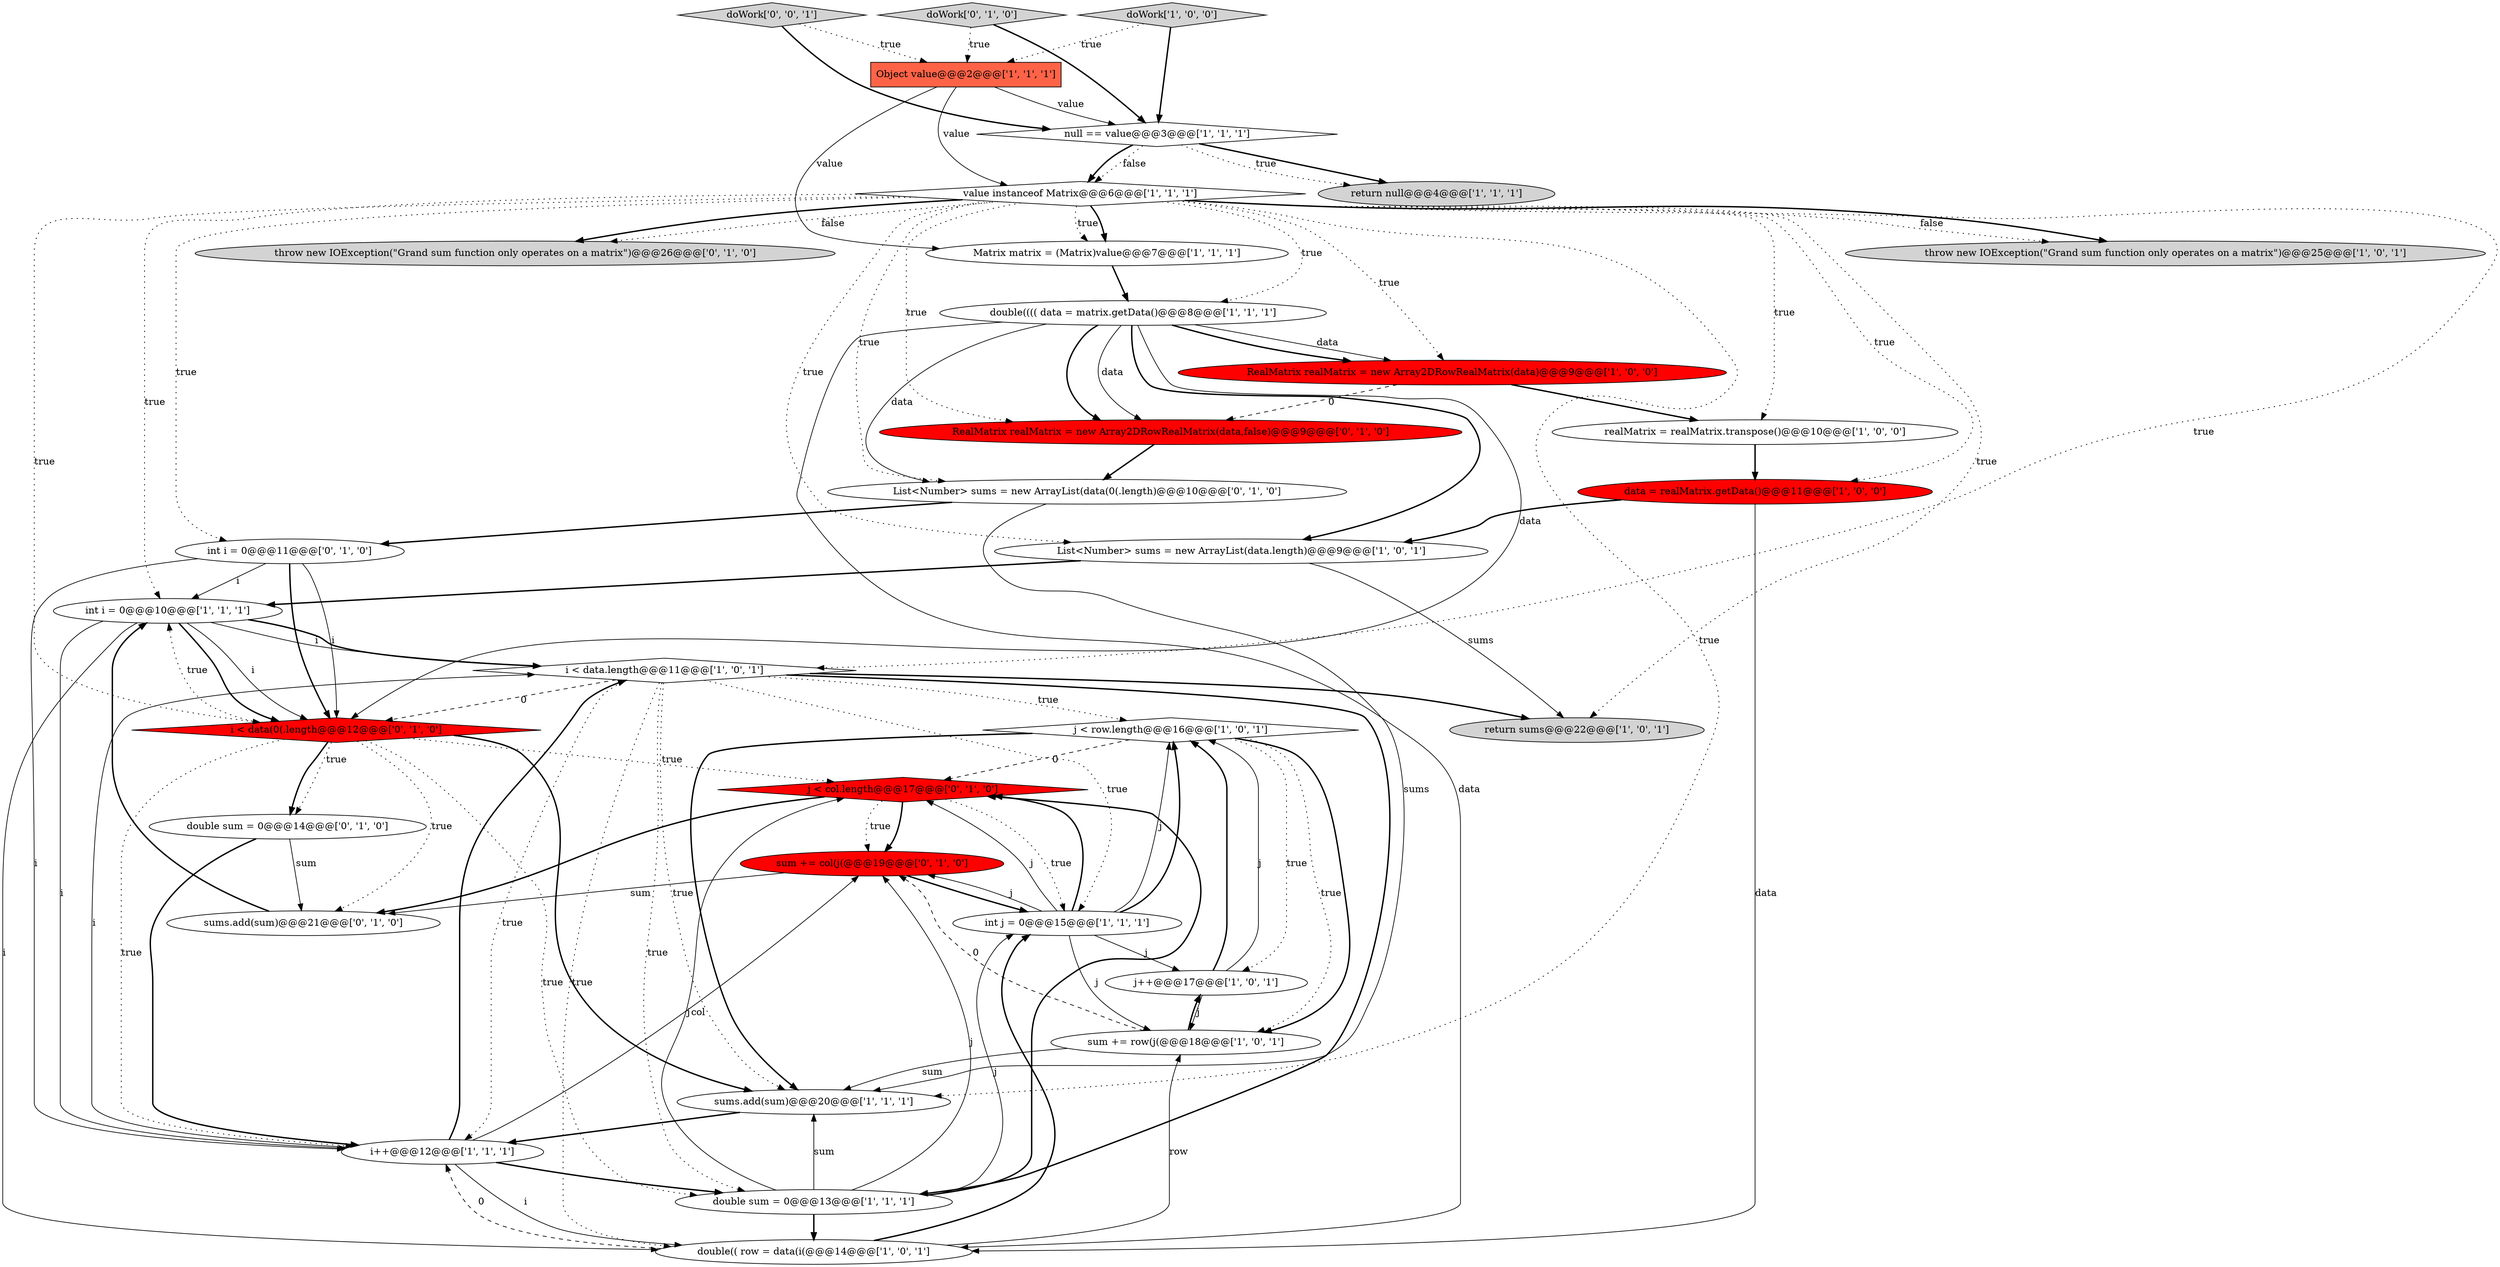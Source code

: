 digraph {
11 [style = filled, label = "int i = 0@@@10@@@['1', '1', '1']", fillcolor = white, shape = ellipse image = "AAA0AAABBB1BBB"];
21 [style = filled, label = "RealMatrix realMatrix = new Array2DRowRealMatrix(data)@@@9@@@['1', '0', '0']", fillcolor = red, shape = ellipse image = "AAA1AAABBB1BBB"];
23 [style = filled, label = "j < col.length@@@17@@@['0', '1', '0']", fillcolor = red, shape = diamond image = "AAA1AAABBB2BBB"];
1 [style = filled, label = "j < row.length@@@16@@@['1', '0', '1']", fillcolor = white, shape = diamond image = "AAA0AAABBB1BBB"];
13 [style = filled, label = "i < data.length@@@11@@@['1', '0', '1']", fillcolor = white, shape = diamond image = "AAA0AAABBB1BBB"];
28 [style = filled, label = "i < data(0(.length@@@12@@@['0', '1', '0']", fillcolor = red, shape = diamond image = "AAA1AAABBB2BBB"];
24 [style = filled, label = "throw new IOException(\"Grand sum function only operates on a matrix\")@@@26@@@['0', '1', '0']", fillcolor = lightgray, shape = ellipse image = "AAA0AAABBB2BBB"];
31 [style = filled, label = "sum += col(j(@@@19@@@['0', '1', '0']", fillcolor = red, shape = ellipse image = "AAA1AAABBB2BBB"];
18 [style = filled, label = "return null@@@4@@@['1', '1', '1']", fillcolor = lightgray, shape = ellipse image = "AAA0AAABBB1BBB"];
27 [style = filled, label = "List<Number> sums = new ArrayList(data(0(.length)@@@10@@@['0', '1', '0']", fillcolor = white, shape = ellipse image = "AAA0AAABBB2BBB"];
0 [style = filled, label = "double sum = 0@@@13@@@['1', '1', '1']", fillcolor = white, shape = ellipse image = "AAA0AAABBB1BBB"];
15 [style = filled, label = "sum += row(j(@@@18@@@['1', '0', '1']", fillcolor = white, shape = ellipse image = "AAA0AAABBB1BBB"];
33 [style = filled, label = "doWork['0', '0', '1']", fillcolor = lightgray, shape = diamond image = "AAA0AAABBB3BBB"];
7 [style = filled, label = "i++@@@12@@@['1', '1', '1']", fillcolor = white, shape = ellipse image = "AAA0AAABBB1BBB"];
12 [style = filled, label = "int j = 0@@@15@@@['1', '1', '1']", fillcolor = white, shape = ellipse image = "AAA0AAABBB1BBB"];
17 [style = filled, label = "value instanceof Matrix@@@6@@@['1', '1', '1']", fillcolor = white, shape = diamond image = "AAA0AAABBB1BBB"];
22 [style = filled, label = "double(( row = data(i(@@@14@@@['1', '0', '1']", fillcolor = white, shape = ellipse image = "AAA0AAABBB1BBB"];
4 [style = filled, label = "sums.add(sum)@@@20@@@['1', '1', '1']", fillcolor = white, shape = ellipse image = "AAA0AAABBB1BBB"];
29 [style = filled, label = "sums.add(sum)@@@21@@@['0', '1', '0']", fillcolor = white, shape = ellipse image = "AAA0AAABBB2BBB"];
26 [style = filled, label = "RealMatrix realMatrix = new Array2DRowRealMatrix(data,false)@@@9@@@['0', '1', '0']", fillcolor = red, shape = ellipse image = "AAA1AAABBB2BBB"];
14 [style = filled, label = "j++@@@17@@@['1', '0', '1']", fillcolor = white, shape = ellipse image = "AAA0AAABBB1BBB"];
5 [style = filled, label = "Object value@@@2@@@['1', '1', '1']", fillcolor = tomato, shape = box image = "AAA0AAABBB1BBB"];
3 [style = filled, label = "realMatrix = realMatrix.transpose()@@@10@@@['1', '0', '0']", fillcolor = white, shape = ellipse image = "AAA0AAABBB1BBB"];
32 [style = filled, label = "doWork['0', '1', '0']", fillcolor = lightgray, shape = diamond image = "AAA0AAABBB2BBB"];
19 [style = filled, label = "Matrix matrix = (Matrix)value@@@7@@@['1', '1', '1']", fillcolor = white, shape = ellipse image = "AAA0AAABBB1BBB"];
20 [style = filled, label = "double(((( data = matrix.getData()@@@8@@@['1', '1', '1']", fillcolor = white, shape = ellipse image = "AAA0AAABBB1BBB"];
30 [style = filled, label = "double sum = 0@@@14@@@['0', '1', '0']", fillcolor = white, shape = ellipse image = "AAA0AAABBB2BBB"];
9 [style = filled, label = "return sums@@@22@@@['1', '0', '1']", fillcolor = lightgray, shape = ellipse image = "AAA0AAABBB1BBB"];
8 [style = filled, label = "null == value@@@3@@@['1', '1', '1']", fillcolor = white, shape = diamond image = "AAA0AAABBB1BBB"];
25 [style = filled, label = "int i = 0@@@11@@@['0', '1', '0']", fillcolor = white, shape = ellipse image = "AAA0AAABBB2BBB"];
16 [style = filled, label = "doWork['1', '0', '0']", fillcolor = lightgray, shape = diamond image = "AAA0AAABBB1BBB"];
2 [style = filled, label = "List<Number> sums = new ArrayList(data.length)@@@9@@@['1', '0', '1']", fillcolor = white, shape = ellipse image = "AAA0AAABBB1BBB"];
6 [style = filled, label = "data = realMatrix.getData()@@@11@@@['1', '0', '0']", fillcolor = red, shape = ellipse image = "AAA1AAABBB1BBB"];
10 [style = filled, label = "throw new IOException(\"Grand sum function only operates on a matrix\")@@@25@@@['1', '0', '1']", fillcolor = lightgray, shape = ellipse image = "AAA0AAABBB1BBB"];
12->23 [style = solid, label="j"];
28->11 [style = dotted, label="true"];
7->31 [style = solid, label="col"];
12->31 [style = solid, label="j"];
17->6 [style = dotted, label="true"];
20->26 [style = bold, label=""];
7->13 [style = solid, label="i"];
23->29 [style = bold, label=""];
28->30 [style = dotted, label="true"];
22->15 [style = solid, label="row"];
11->13 [style = bold, label=""];
28->7 [style = dotted, label="true"];
16->5 [style = dotted, label="true"];
15->31 [style = dashed, label="0"];
12->1 [style = solid, label="j"];
30->29 [style = solid, label="sum"];
17->2 [style = dotted, label="true"];
5->19 [style = solid, label="value"];
25->28 [style = solid, label="i"];
17->24 [style = dotted, label="false"];
27->25 [style = bold, label=""];
17->27 [style = dotted, label="true"];
13->4 [style = dotted, label="true"];
21->3 [style = bold, label=""];
17->20 [style = dotted, label="true"];
20->22 [style = solid, label="data"];
17->26 [style = dotted, label="true"];
11->28 [style = bold, label=""];
1->4 [style = bold, label=""];
25->28 [style = bold, label=""];
28->30 [style = bold, label=""];
8->18 [style = bold, label=""];
19->20 [style = bold, label=""];
14->15 [style = solid, label="j"];
0->12 [style = solid, label="j"];
11->22 [style = solid, label="i"];
31->29 [style = solid, label="sum"];
7->0 [style = bold, label=""];
5->17 [style = solid, label="value"];
13->7 [style = dotted, label="true"];
32->5 [style = dotted, label="true"];
12->1 [style = bold, label=""];
17->3 [style = dotted, label="true"];
6->2 [style = bold, label=""];
28->29 [style = dotted, label="true"];
8->17 [style = bold, label=""];
13->28 [style = dashed, label="0"];
26->27 [style = bold, label=""];
25->11 [style = solid, label="i"];
2->9 [style = solid, label="sums"];
0->23 [style = bold, label=""];
13->22 [style = dotted, label="true"];
15->4 [style = solid, label="sum"];
0->4 [style = solid, label="sum"];
13->0 [style = dotted, label="true"];
1->15 [style = dotted, label="true"];
30->7 [style = bold, label=""];
8->18 [style = dotted, label="true"];
28->23 [style = dotted, label="true"];
20->28 [style = solid, label="data"];
25->7 [style = solid, label="i"];
17->21 [style = dotted, label="true"];
33->8 [style = bold, label=""];
29->11 [style = bold, label=""];
11->28 [style = solid, label="i"];
13->0 [style = bold, label=""];
20->26 [style = solid, label="data"];
23->31 [style = bold, label=""];
17->10 [style = bold, label=""];
8->17 [style = dotted, label="false"];
11->13 [style = solid, label="i"];
15->14 [style = bold, label=""];
16->8 [style = bold, label=""];
17->4 [style = dotted, label="true"];
17->10 [style = dotted, label="false"];
3->6 [style = bold, label=""];
20->21 [style = solid, label="data"];
31->12 [style = bold, label=""];
4->7 [style = bold, label=""];
6->22 [style = solid, label="data"];
14->1 [style = solid, label="j"];
0->31 [style = solid, label="j"];
28->0 [style = dotted, label="true"];
32->8 [style = bold, label=""];
17->25 [style = dotted, label="true"];
21->26 [style = dashed, label="0"];
20->27 [style = solid, label="data"];
17->19 [style = dotted, label="true"];
17->28 [style = dotted, label="true"];
13->9 [style = bold, label=""];
1->23 [style = dashed, label="0"];
2->11 [style = bold, label=""];
17->11 [style = dotted, label="true"];
7->13 [style = bold, label=""];
27->4 [style = solid, label="sums"];
12->14 [style = solid, label="j"];
7->22 [style = solid, label="i"];
13->12 [style = dotted, label="true"];
5->8 [style = solid, label="value"];
1->15 [style = bold, label=""];
0->23 [style = solid, label="j"];
11->7 [style = solid, label="i"];
1->14 [style = dotted, label="true"];
17->19 [style = bold, label=""];
14->1 [style = bold, label=""];
20->2 [style = bold, label=""];
20->21 [style = bold, label=""];
13->1 [style = dotted, label="true"];
17->24 [style = bold, label=""];
22->12 [style = bold, label=""];
0->22 [style = bold, label=""];
17->9 [style = dotted, label="true"];
33->5 [style = dotted, label="true"];
22->7 [style = dashed, label="0"];
12->23 [style = bold, label=""];
23->12 [style = dotted, label="true"];
17->13 [style = dotted, label="true"];
23->31 [style = dotted, label="true"];
28->4 [style = bold, label=""];
12->15 [style = solid, label="j"];
}
